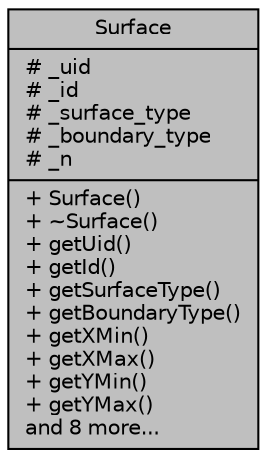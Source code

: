 digraph "Surface"
{
  edge [fontname="Helvetica",fontsize="10",labelfontname="Helvetica",labelfontsize="10"];
  node [fontname="Helvetica",fontsize="10",shape=record];
  Node1 [label="{Surface\n|# _uid\l# _id\l# _surface_type\l# _boundary_type\l# _n\l|+ Surface()\l+ ~Surface()\l+ getUid()\l+ getId()\l+ getSurfaceType()\l+ getBoundaryType()\l+ getXMin()\l+ getXMax()\l+ getYMin()\l+ getYMax()\land 8 more...\l}",height=0.2,width=0.4,color="black", fillcolor="grey75", style="filled" fontcolor="black"];
}
